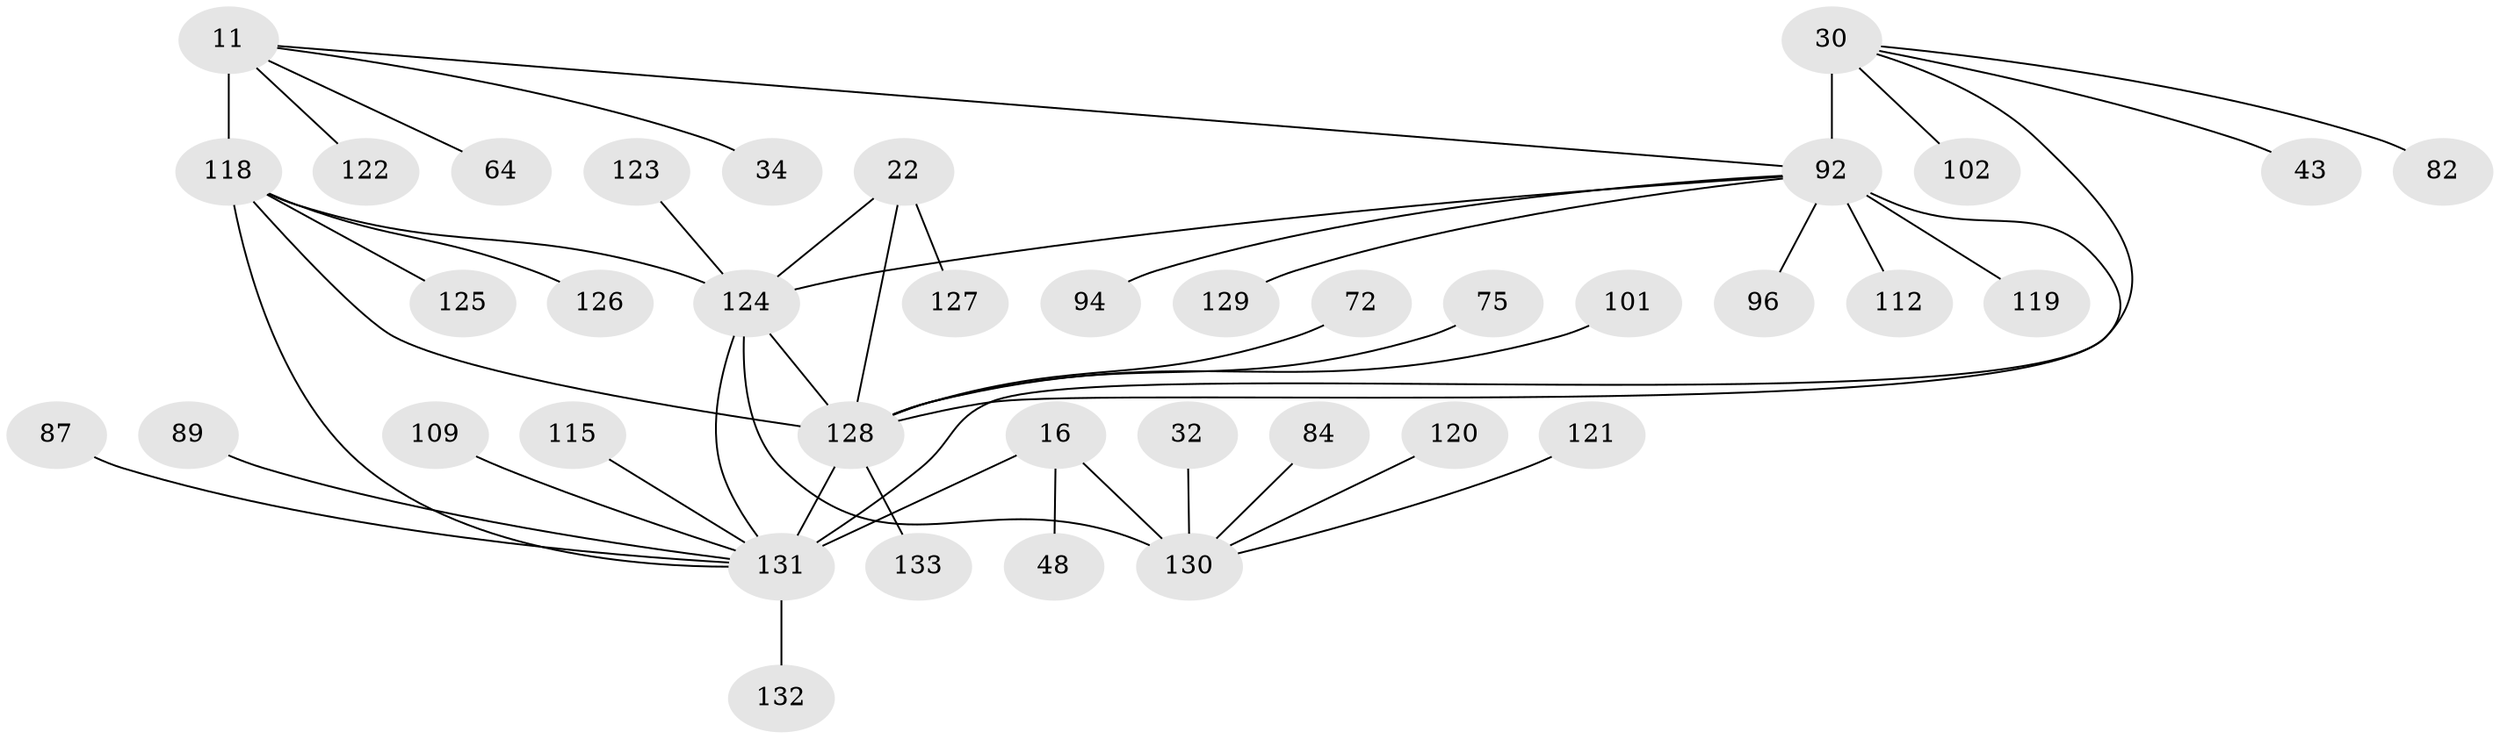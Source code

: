 // original degree distribution, {9: 0.03007518796992481, 13: 0.015037593984962405, 12: 0.022556390977443608, 5: 0.022556390977443608, 10: 0.007518796992481203, 7: 0.045112781954887216, 8: 0.045112781954887216, 6: 0.007518796992481203, 11: 0.03007518796992481, 1: 0.6165413533834586, 4: 0.022556390977443608, 2: 0.11278195488721804, 3: 0.022556390977443608}
// Generated by graph-tools (version 1.1) at 2025/57/03/04/25 21:57:23]
// undirected, 39 vertices, 46 edges
graph export_dot {
graph [start="1"]
  node [color=gray90,style=filled];
  11 [super="+10"];
  16 [super="+15"];
  22 [super="+19"];
  30 [super="+27"];
  32;
  34;
  43;
  48;
  64;
  72;
  75;
  82;
  84;
  87;
  89 [super="+60"];
  92 [super="+29+61+33+42+50+73"];
  94;
  96;
  101;
  102;
  109;
  112;
  115;
  118 [super="+116"];
  119;
  120;
  121;
  122;
  123;
  124 [super="+113"];
  125;
  126;
  127;
  128 [super="+21+31+40+45+49+53+103+47+55+58+62"];
  129 [super="+70"];
  130 [super="+97+107+111+117+6"];
  131 [super="+106+86+108+17+100+39+79"];
  132 [super="+110"];
  133 [super="+57"];
  11 -- 34;
  11 -- 64;
  11 -- 122;
  11 -- 92 [weight=2];
  11 -- 118 [weight=8];
  16 -- 48;
  16 -- 131 [weight=9];
  16 -- 130;
  22 -- 127;
  22 -- 128 [weight=8];
  22 -- 124;
  30 -- 102;
  30 -- 43;
  30 -- 82;
  30 -- 92 [weight=9];
  30 -- 128;
  32 -- 130;
  72 -- 128;
  75 -- 128;
  84 -- 130;
  87 -- 131;
  89 -- 131;
  92 -- 131 [weight=2];
  92 -- 96;
  92 -- 129;
  92 -- 112;
  92 -- 119;
  92 -- 94;
  92 -- 124 [weight=2];
  101 -- 128;
  109 -- 131;
  115 -- 131;
  118 -- 128;
  118 -- 131;
  118 -- 125;
  118 -- 126;
  118 -- 124;
  120 -- 130;
  121 -- 130;
  123 -- 124;
  124 -- 128 [weight=2];
  124 -- 130 [weight=8];
  124 -- 131 [weight=2];
  128 -- 131 [weight=3];
  128 -- 133;
  131 -- 132;
}
